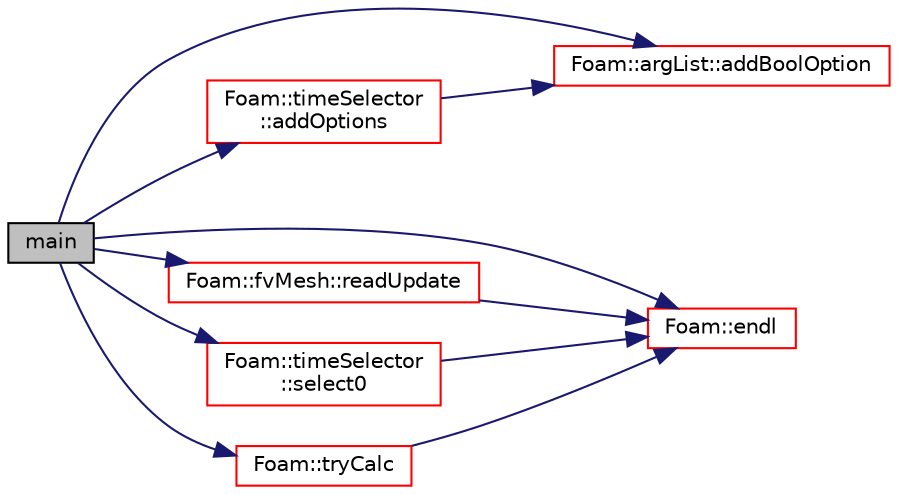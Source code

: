 digraph "main"
{
  bgcolor="transparent";
  edge [fontname="Helvetica",fontsize="10",labelfontname="Helvetica",labelfontsize="10"];
  node [fontname="Helvetica",fontsize="10",shape=record];
  rankdir="LR";
  Node1 [label="main",height=0.2,width=0.4,color="black", fillcolor="grey75", style="filled", fontcolor="black"];
  Node1 -> Node2 [color="midnightblue",fontsize="10",style="solid",fontname="Helvetica"];
  Node2 [label="Foam::argList::addBoolOption",height=0.2,width=0.4,color="red",URL="$a00067.html#a4713251600d03471873e0d9bd8379c5c",tooltip="Add to a bool option to validOptions with usage information. "];
  Node1 -> Node3 [color="midnightblue",fontsize="10",style="solid",fontname="Helvetica"];
  Node3 [label="Foam::timeSelector\l::addOptions",height=0.2,width=0.4,color="red",URL="$a02689.html#a31c1a8888cbb272c4a519af132eab27d",tooltip="Add the options handled by timeSelector to argList::validOptions. "];
  Node3 -> Node2 [color="midnightblue",fontsize="10",style="solid",fontname="Helvetica"];
  Node1 -> Node4 [color="midnightblue",fontsize="10",style="solid",fontname="Helvetica"];
  Node4 [label="Foam::endl",height=0.2,width=0.4,color="red",URL="$a10974.html#a2db8fe02a0d3909e9351bb4275b23ce4",tooltip="Add newline and flush stream. "];
  Node1 -> Node5 [color="midnightblue",fontsize="10",style="solid",fontname="Helvetica"];
  Node5 [label="Foam::fvMesh::readUpdate",height=0.2,width=0.4,color="red",URL="$a00889.html#a9d298b9dbcdbe96c85e7ea556233a8c2",tooltip="Update the mesh based on the mesh files saved in time. "];
  Node5 -> Node4 [color="midnightblue",fontsize="10",style="solid",fontname="Helvetica"];
  Node1 -> Node6 [color="midnightblue",fontsize="10",style="solid",fontname="Helvetica"];
  Node6 [label="Foam::timeSelector\l::select0",height=0.2,width=0.4,color="red",URL="$a02689.html#a8438f603c31fb433e6a1bc4f9137af62",tooltip="Return the set of times selected based on the argList options. "];
  Node6 -> Node4 [color="midnightblue",fontsize="10",style="solid",fontname="Helvetica"];
  Node1 -> Node7 [color="midnightblue",fontsize="10",style="solid",fontname="Helvetica"];
  Node7 [label="Foam::tryCalc",height=0.2,width=0.4,color="red",URL="$a10974.html#aa027c009a29fc46b2ab1c02f6a1369bf"];
  Node7 -> Node4 [color="midnightblue",fontsize="10",style="solid",fontname="Helvetica"];
}

